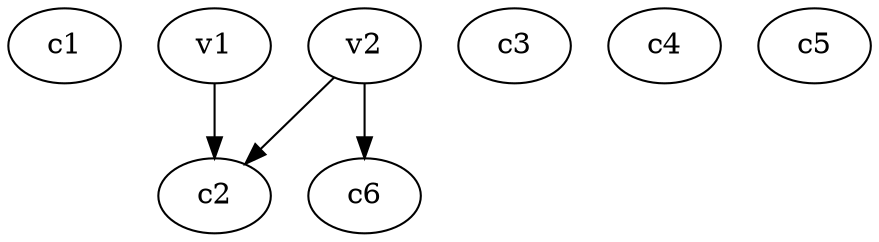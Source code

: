 strict digraph  {
c1;
c2;
c3;
c4;
c5;
c6;
v1;
v2;
v1 -> c2  [weight=1];
v2 -> c6  [weight=1];
v2 -> c2  [weight=1];
}
